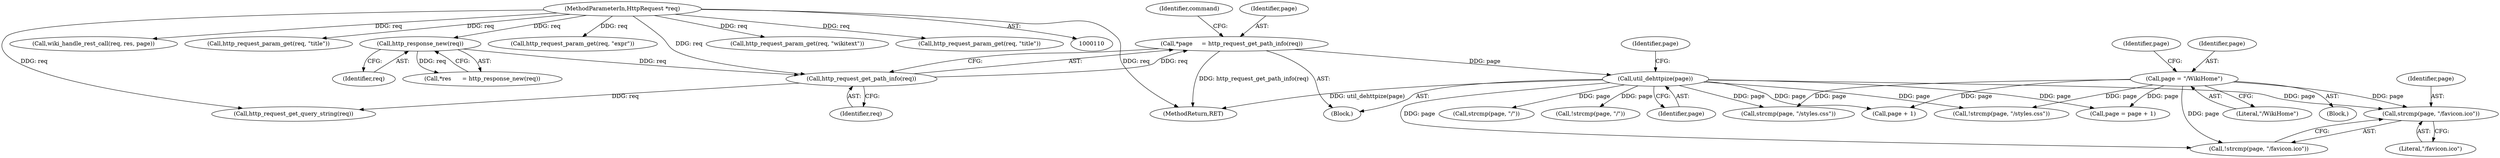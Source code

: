 digraph "0_didiwiki_5e5c796617e1712905dc5462b94bd5e6c08d15ea@pointer" {
"1000171" [label="(Call,strcmp(page, \"/favicon.ico\"))"];
"1000149" [label="(Call,page = \"/WikiHome\")"];
"1000132" [label="(Call,util_dehttpize(page))"];
"1000119" [label="(Call,*page     = http_request_get_path_info(req))"];
"1000121" [label="(Call,http_request_get_path_info(req))"];
"1000116" [label="(Call,http_response_new(req))"];
"1000111" [label="(MethodParameterIn,HttpRequest *req)"];
"1000173" [label="(Literal,\"/favicon.ico\")"];
"1000117" [label="(Identifier,req)"];
"1000223" [label="(Call,wiki_handle_rest_call(req, res, page))"];
"1000137" [label="(Identifier,page)"];
"1000151" [label="(Literal,\"/WikiHome\")"];
"1000111" [label="(MethodParameterIn,HttpRequest *req)"];
"1000172" [label="(Identifier,page)"];
"1000285" [label="(Call,http_request_param_get(req, \"title\"))"];
"1000155" [label="(Identifier,page)"];
"1000120" [label="(Identifier,page)"];
"1000153" [label="(Call,!strcmp(page, \"/styles.css\"))"];
"1000150" [label="(Identifier,page)"];
"1000171" [label="(Call,strcmp(page, \"/favicon.ico\"))"];
"1000125" [label="(Identifier,command)"];
"1000136" [label="(Call,strcmp(page, \"/\"))"];
"1000121" [label="(Call,http_request_get_path_info(req))"];
"1000132" [label="(Call,util_dehttpize(page))"];
"1000188" [label="(Call,page + 1)"];
"1000126" [label="(Call,http_request_get_query_string(req))"];
"1000135" [label="(Call,!strcmp(page, \"/\"))"];
"1000114" [label="(Call,*res      = http_response_new(req))"];
"1000154" [label="(Call,strcmp(page, \"/styles.css\"))"];
"1000271" [label="(Call,http_request_param_get(req, \"expr\"))"];
"1000122" [label="(Identifier,req)"];
"1000363" [label="(MethodReturn,RET)"];
"1000305" [label="(Call,http_request_param_get(req, \"wikitext\"))"];
"1000139" [label="(Block,)"];
"1000133" [label="(Identifier,page)"];
"1000170" [label="(Call,!strcmp(page, \"/favicon.ico\"))"];
"1000186" [label="(Call,page = page + 1)"];
"1000292" [label="(Call,http_request_param_get(req, \"title\"))"];
"1000149" [label="(Call,page = \"/WikiHome\")"];
"1000119" [label="(Call,*page     = http_request_get_path_info(req))"];
"1000112" [label="(Block,)"];
"1000116" [label="(Call,http_response_new(req))"];
"1000171" -> "1000170"  [label="AST: "];
"1000171" -> "1000173"  [label="CFG: "];
"1000172" -> "1000171"  [label="AST: "];
"1000173" -> "1000171"  [label="AST: "];
"1000170" -> "1000171"  [label="CFG: "];
"1000149" -> "1000171"  [label="DDG: page"];
"1000132" -> "1000171"  [label="DDG: page"];
"1000149" -> "1000139"  [label="AST: "];
"1000149" -> "1000151"  [label="CFG: "];
"1000150" -> "1000149"  [label="AST: "];
"1000151" -> "1000149"  [label="AST: "];
"1000155" -> "1000149"  [label="CFG: "];
"1000149" -> "1000153"  [label="DDG: page"];
"1000149" -> "1000154"  [label="DDG: page"];
"1000149" -> "1000170"  [label="DDG: page"];
"1000149" -> "1000186"  [label="DDG: page"];
"1000149" -> "1000188"  [label="DDG: page"];
"1000132" -> "1000112"  [label="AST: "];
"1000132" -> "1000133"  [label="CFG: "];
"1000133" -> "1000132"  [label="AST: "];
"1000137" -> "1000132"  [label="CFG: "];
"1000132" -> "1000363"  [label="DDG: util_dehttpize(page)"];
"1000119" -> "1000132"  [label="DDG: page"];
"1000132" -> "1000135"  [label="DDG: page"];
"1000132" -> "1000136"  [label="DDG: page"];
"1000132" -> "1000153"  [label="DDG: page"];
"1000132" -> "1000154"  [label="DDG: page"];
"1000132" -> "1000170"  [label="DDG: page"];
"1000132" -> "1000186"  [label="DDG: page"];
"1000132" -> "1000188"  [label="DDG: page"];
"1000119" -> "1000112"  [label="AST: "];
"1000119" -> "1000121"  [label="CFG: "];
"1000120" -> "1000119"  [label="AST: "];
"1000121" -> "1000119"  [label="AST: "];
"1000125" -> "1000119"  [label="CFG: "];
"1000119" -> "1000363"  [label="DDG: http_request_get_path_info(req)"];
"1000121" -> "1000119"  [label="DDG: req"];
"1000121" -> "1000122"  [label="CFG: "];
"1000122" -> "1000121"  [label="AST: "];
"1000116" -> "1000121"  [label="DDG: req"];
"1000111" -> "1000121"  [label="DDG: req"];
"1000121" -> "1000126"  [label="DDG: req"];
"1000116" -> "1000114"  [label="AST: "];
"1000116" -> "1000117"  [label="CFG: "];
"1000117" -> "1000116"  [label="AST: "];
"1000114" -> "1000116"  [label="CFG: "];
"1000116" -> "1000114"  [label="DDG: req"];
"1000111" -> "1000116"  [label="DDG: req"];
"1000111" -> "1000110"  [label="AST: "];
"1000111" -> "1000363"  [label="DDG: req"];
"1000111" -> "1000126"  [label="DDG: req"];
"1000111" -> "1000223"  [label="DDG: req"];
"1000111" -> "1000271"  [label="DDG: req"];
"1000111" -> "1000285"  [label="DDG: req"];
"1000111" -> "1000292"  [label="DDG: req"];
"1000111" -> "1000305"  [label="DDG: req"];
}
